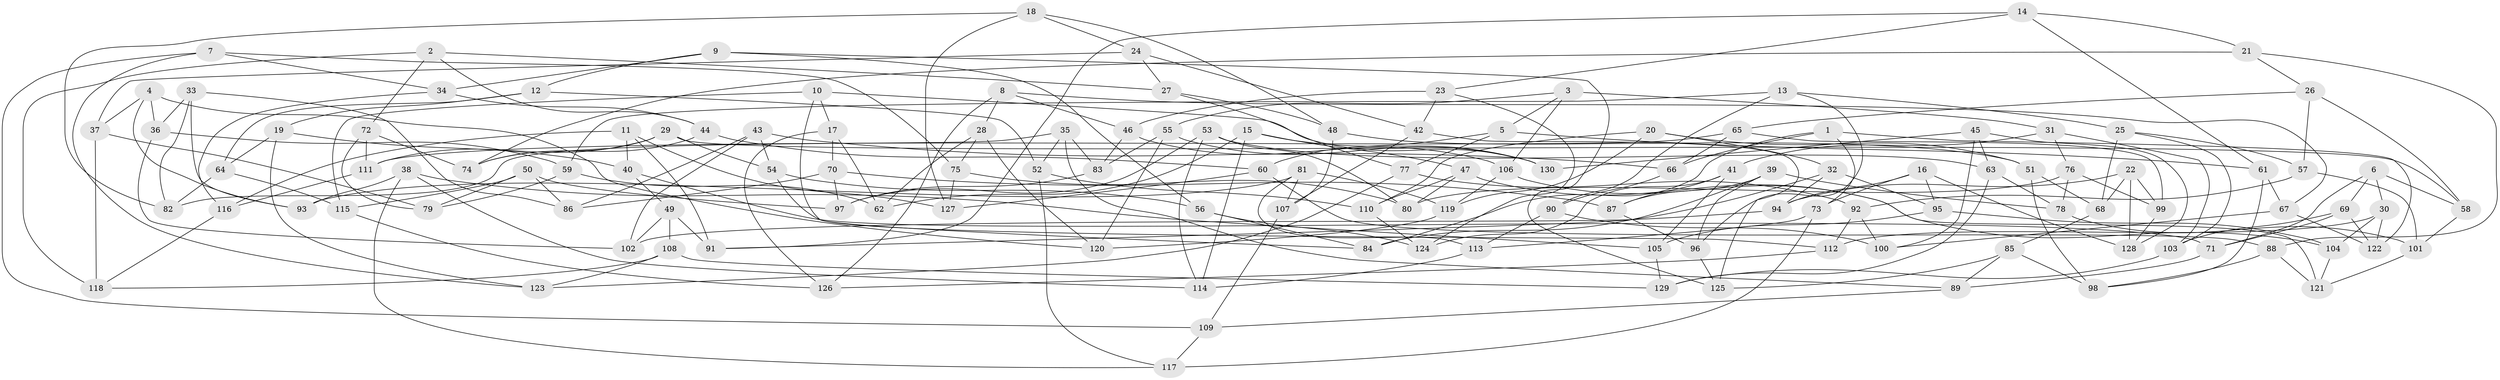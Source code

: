 // Generated by graph-tools (version 1.1) at 2025/38/03/09/25 02:38:08]
// undirected, 130 vertices, 260 edges
graph export_dot {
graph [start="1"]
  node [color=gray90,style=filled];
  1;
  2;
  3;
  4;
  5;
  6;
  7;
  8;
  9;
  10;
  11;
  12;
  13;
  14;
  15;
  16;
  17;
  18;
  19;
  20;
  21;
  22;
  23;
  24;
  25;
  26;
  27;
  28;
  29;
  30;
  31;
  32;
  33;
  34;
  35;
  36;
  37;
  38;
  39;
  40;
  41;
  42;
  43;
  44;
  45;
  46;
  47;
  48;
  49;
  50;
  51;
  52;
  53;
  54;
  55;
  56;
  57;
  58;
  59;
  60;
  61;
  62;
  63;
  64;
  65;
  66;
  67;
  68;
  69;
  70;
  71;
  72;
  73;
  74;
  75;
  76;
  77;
  78;
  79;
  80;
  81;
  82;
  83;
  84;
  85;
  86;
  87;
  88;
  89;
  90;
  91;
  92;
  93;
  94;
  95;
  96;
  97;
  98;
  99;
  100;
  101;
  102;
  103;
  104;
  105;
  106;
  107;
  108;
  109;
  110;
  111;
  112;
  113;
  114;
  115;
  116;
  117;
  118;
  119;
  120;
  121;
  122;
  123;
  124;
  125;
  126;
  127;
  128;
  129;
  130;
  1 -- 84;
  1 -- 73;
  1 -- 122;
  1 -- 66;
  2 -- 72;
  2 -- 27;
  2 -- 118;
  2 -- 44;
  3 -- 31;
  3 -- 106;
  3 -- 55;
  3 -- 5;
  4 -- 93;
  4 -- 37;
  4 -- 36;
  4 -- 120;
  5 -- 60;
  5 -- 61;
  5 -- 77;
  6 -- 58;
  6 -- 69;
  6 -- 71;
  6 -- 30;
  7 -- 109;
  7 -- 34;
  7 -- 123;
  7 -- 75;
  8 -- 46;
  8 -- 126;
  8 -- 67;
  8 -- 28;
  9 -- 56;
  9 -- 125;
  9 -- 12;
  9 -- 34;
  10 -- 115;
  10 -- 17;
  10 -- 130;
  10 -- 84;
  11 -- 116;
  11 -- 40;
  11 -- 91;
  11 -- 127;
  12 -- 19;
  12 -- 64;
  12 -- 52;
  13 -- 90;
  13 -- 59;
  13 -- 96;
  13 -- 25;
  14 -- 61;
  14 -- 21;
  14 -- 91;
  14 -- 23;
  15 -- 47;
  15 -- 62;
  15 -- 130;
  15 -- 114;
  16 -- 128;
  16 -- 94;
  16 -- 95;
  16 -- 73;
  17 -- 62;
  17 -- 70;
  17 -- 126;
  18 -- 82;
  18 -- 24;
  18 -- 127;
  18 -- 48;
  19 -- 40;
  19 -- 123;
  19 -- 64;
  20 -- 32;
  20 -- 119;
  20 -- 51;
  20 -- 110;
  21 -- 88;
  21 -- 26;
  21 -- 74;
  22 -- 128;
  22 -- 94;
  22 -- 99;
  22 -- 68;
  23 -- 42;
  23 -- 124;
  23 -- 46;
  24 -- 42;
  24 -- 37;
  24 -- 27;
  25 -- 103;
  25 -- 57;
  25 -- 68;
  26 -- 58;
  26 -- 57;
  26 -- 65;
  27 -- 48;
  27 -- 77;
  28 -- 62;
  28 -- 120;
  28 -- 75;
  29 -- 74;
  29 -- 58;
  29 -- 111;
  29 -- 54;
  30 -- 104;
  30 -- 112;
  30 -- 122;
  31 -- 103;
  31 -- 41;
  31 -- 76;
  32 -- 94;
  32 -- 95;
  32 -- 91;
  33 -- 93;
  33 -- 86;
  33 -- 82;
  33 -- 36;
  34 -- 44;
  34 -- 116;
  35 -- 89;
  35 -- 82;
  35 -- 52;
  35 -- 83;
  36 -- 102;
  36 -- 59;
  37 -- 79;
  37 -- 118;
  38 -- 93;
  38 -- 114;
  38 -- 117;
  38 -- 105;
  39 -- 78;
  39 -- 87;
  39 -- 84;
  39 -- 96;
  40 -- 49;
  40 -- 71;
  41 -- 105;
  41 -- 124;
  41 -- 87;
  42 -- 107;
  42 -- 125;
  43 -- 54;
  43 -- 102;
  43 -- 66;
  43 -- 86;
  44 -- 74;
  44 -- 60;
  45 -- 130;
  45 -- 128;
  45 -- 100;
  45 -- 63;
  46 -- 106;
  46 -- 83;
  47 -- 110;
  47 -- 80;
  47 -- 104;
  48 -- 107;
  48 -- 51;
  49 -- 102;
  49 -- 108;
  49 -- 91;
  50 -- 115;
  50 -- 79;
  50 -- 86;
  50 -- 97;
  51 -- 68;
  51 -- 98;
  52 -- 110;
  52 -- 117;
  53 -- 97;
  53 -- 80;
  53 -- 63;
  53 -- 114;
  54 -- 56;
  54 -- 112;
  55 -- 130;
  55 -- 120;
  55 -- 83;
  56 -- 124;
  56 -- 84;
  57 -- 92;
  57 -- 101;
  58 -- 101;
  59 -- 79;
  59 -- 62;
  60 -- 88;
  60 -- 127;
  61 -- 98;
  61 -- 67;
  63 -- 78;
  63 -- 129;
  64 -- 115;
  64 -- 82;
  65 -- 99;
  65 -- 66;
  65 -- 111;
  66 -- 90;
  67 -- 100;
  67 -- 122;
  68 -- 85;
  69 -- 122;
  69 -- 103;
  69 -- 71;
  70 -- 87;
  70 -- 86;
  70 -- 97;
  71 -- 89;
  72 -- 79;
  72 -- 74;
  72 -- 111;
  73 -- 113;
  73 -- 117;
  75 -- 80;
  75 -- 127;
  76 -- 78;
  76 -- 99;
  76 -- 80;
  77 -- 123;
  77 -- 92;
  78 -- 101;
  81 -- 119;
  81 -- 93;
  81 -- 113;
  81 -- 107;
  83 -- 97;
  85 -- 89;
  85 -- 125;
  85 -- 98;
  87 -- 96;
  88 -- 98;
  88 -- 121;
  89 -- 109;
  90 -- 100;
  90 -- 113;
  92 -- 112;
  92 -- 100;
  94 -- 102;
  95 -- 105;
  95 -- 104;
  96 -- 125;
  99 -- 128;
  101 -- 121;
  103 -- 129;
  104 -- 121;
  105 -- 129;
  106 -- 121;
  106 -- 119;
  107 -- 109;
  108 -- 129;
  108 -- 123;
  108 -- 118;
  109 -- 117;
  110 -- 124;
  111 -- 116;
  112 -- 126;
  113 -- 114;
  115 -- 126;
  116 -- 118;
  119 -- 120;
}
